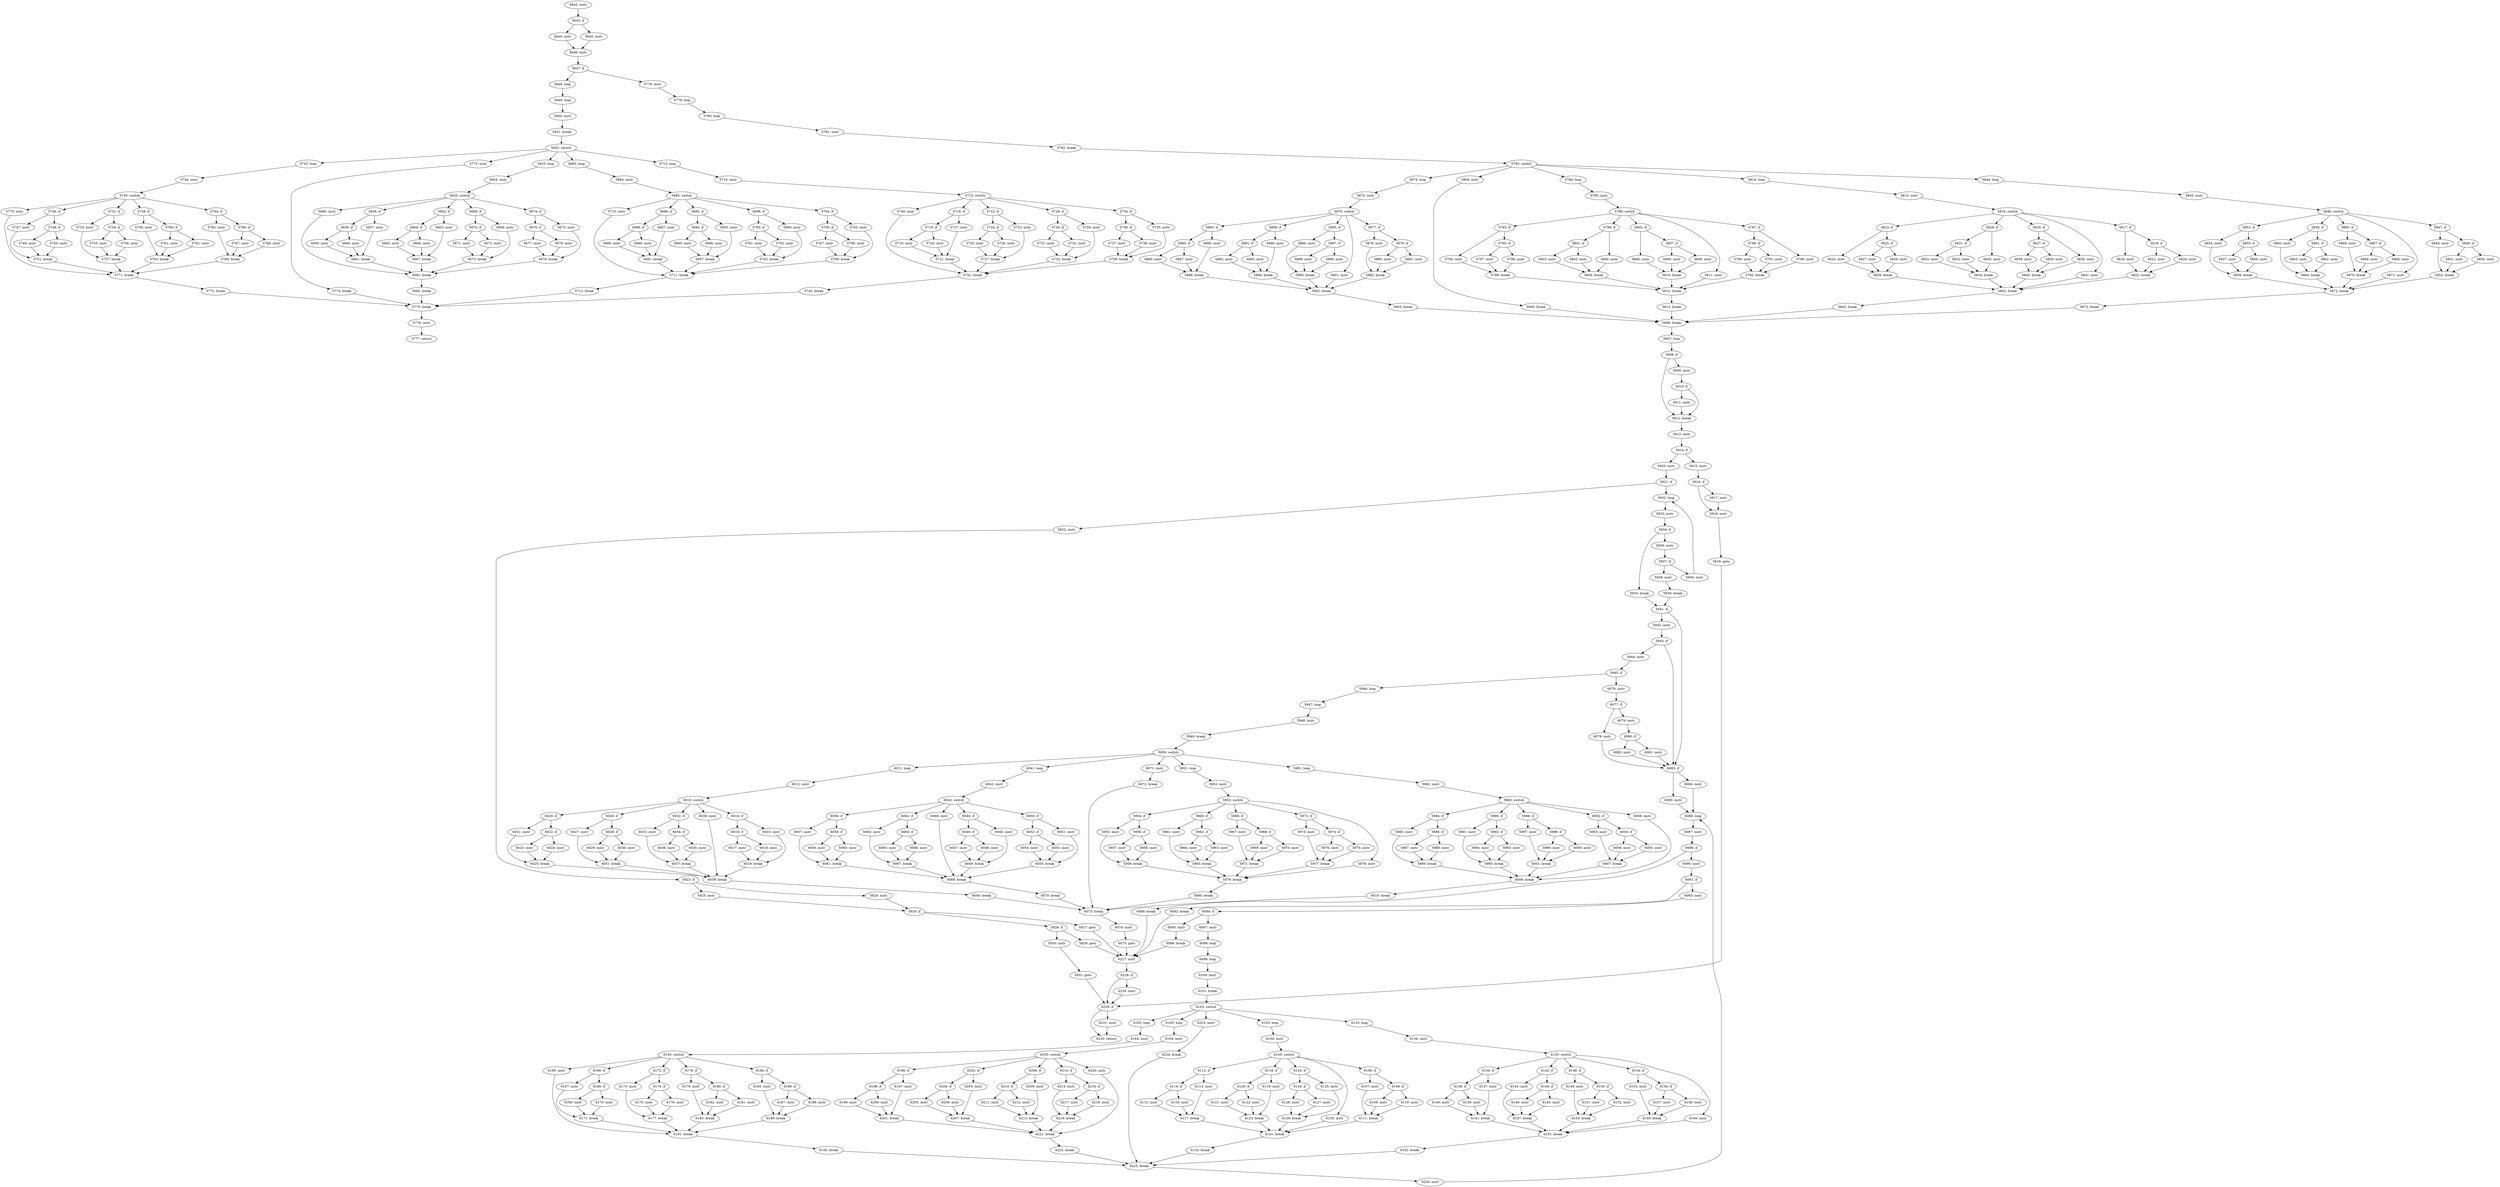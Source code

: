 digraph CFG_tcp_data_queue_ofo {
5642 [label="5642: instr"]
	5642 -> 5643
5643 [label="5643: if"]
	5643 -> 5644
	5643 -> 5645
5644 [label="5644: instr"]
	5644 -> 5646
5645 [label="5645: instr"]
	5645 -> 5646
5646 [label="5646: instr"]
	5646 -> 5647
5647 [label="5647: if"]
	5647 -> 5648
	5647 -> 5778
5648 [label="5648: loop"]
	5648 -> 5649
5649 [label="5649: loop"]
	5649 -> 5650
5650 [label="5650: instr"]
	5650 -> 5651
5651 [label="5651: break"]
	5651 -> 5652
5652 [label="5652: switch"]
	5652 -> 5773
	5652 -> 5743
	5652 -> 5713
	5652 -> 5683
	5652 -> 5653
5653 [label="5653: loop"]
	5653 -> 5654
5654 [label="5654: instr"]
	5654 -> 5655
5655 [label="5655: switch"]
	5655 -> 5680
	5655 -> 5674
	5655 -> 5668
	5655 -> 5662
	5655 -> 5656
5656 [label="5656: if"]
	5656 -> 5657
	5656 -> 5658
5657 [label="5657: instr"]
	5657 -> 5661
5658 [label="5658: if"]
	5658 -> 5659
	5658 -> 5660
5659 [label="5659: instr"]
	5659 -> 5661
5660 [label="5660: instr"]
	5660 -> 5661
5661 [label="5661: break"]
	5661 -> 5681
5662 [label="5662: if"]
	5662 -> 5663
	5662 -> 5664
5663 [label="5663: instr"]
	5663 -> 5667
5664 [label="5664: if"]
	5664 -> 5665
	5664 -> 5666
5665 [label="5665: instr"]
	5665 -> 5667
5666 [label="5666: instr"]
	5666 -> 5667
5667 [label="5667: break"]
	5667 -> 5681
5668 [label="5668: if"]
	5668 -> 5669
	5668 -> 5670
5669 [label="5669: instr"]
	5669 -> 5673
5670 [label="5670: if"]
	5670 -> 5671
	5670 -> 5672
5671 [label="5671: instr"]
	5671 -> 5673
5672 [label="5672: instr"]
	5672 -> 5673
5673 [label="5673: break"]
	5673 -> 5681
5674 [label="5674: if"]
	5674 -> 5675
	5674 -> 5676
5675 [label="5675: instr"]
	5675 -> 5679
5676 [label="5676: if"]
	5676 -> 5677
	5676 -> 5678
5677 [label="5677: instr"]
	5677 -> 5679
5678 [label="5678: instr"]
	5678 -> 5679
5679 [label="5679: break"]
	5679 -> 5681
5680 [label="5680: instr"]
	5680 -> 5681
5681 [label="5681: break"]
	5681 -> 5682
5682 [label="5682: break"]
	5682 -> 5775
5683 [label="5683: loop"]
	5683 -> 5684
5684 [label="5684: instr"]
	5684 -> 5685
5685 [label="5685: switch"]
	5685 -> 5710
	5685 -> 5704
	5685 -> 5698
	5685 -> 5692
	5685 -> 5686
5686 [label="5686: if"]
	5686 -> 5687
	5686 -> 5688
5687 [label="5687: instr"]
	5687 -> 5691
5688 [label="5688: if"]
	5688 -> 5689
	5688 -> 5690
5689 [label="5689: instr"]
	5689 -> 5691
5690 [label="5690: instr"]
	5690 -> 5691
5691 [label="5691: break"]
	5691 -> 5711
5692 [label="5692: if"]
	5692 -> 5693
	5692 -> 5694
5693 [label="5693: instr"]
	5693 -> 5697
5694 [label="5694: if"]
	5694 -> 5695
	5694 -> 5696
5695 [label="5695: instr"]
	5695 -> 5697
5696 [label="5696: instr"]
	5696 -> 5697
5697 [label="5697: break"]
	5697 -> 5711
5698 [label="5698: if"]
	5698 -> 5699
	5698 -> 5700
5699 [label="5699: instr"]
	5699 -> 5703
5700 [label="5700: if"]
	5700 -> 5701
	5700 -> 5702
5701 [label="5701: instr"]
	5701 -> 5703
5702 [label="5702: instr"]
	5702 -> 5703
5703 [label="5703: break"]
	5703 -> 5711
5704 [label="5704: if"]
	5704 -> 5705
	5704 -> 5706
5705 [label="5705: instr"]
	5705 -> 5709
5706 [label="5706: if"]
	5706 -> 5707
	5706 -> 5708
5707 [label="5707: instr"]
	5707 -> 5709
5708 [label="5708: instr"]
	5708 -> 5709
5709 [label="5709: break"]
	5709 -> 5711
5710 [label="5710: instr"]
	5710 -> 5711
5711 [label="5711: break"]
	5711 -> 5712
5712 [label="5712: break"]
	5712 -> 5775
5713 [label="5713: loop"]
	5713 -> 5714
5714 [label="5714: instr"]
	5714 -> 5715
5715 [label="5715: switch"]
	5715 -> 5740
	5715 -> 5734
	5715 -> 5728
	5715 -> 5722
	5715 -> 5716
5716 [label="5716: if"]
	5716 -> 5717
	5716 -> 5718
5717 [label="5717: instr"]
	5717 -> 5721
5718 [label="5718: if"]
	5718 -> 5719
	5718 -> 5720
5719 [label="5719: instr"]
	5719 -> 5721
5720 [label="5720: instr"]
	5720 -> 5721
5721 [label="5721: break"]
	5721 -> 5741
5722 [label="5722: if"]
	5722 -> 5723
	5722 -> 5724
5723 [label="5723: instr"]
	5723 -> 5727
5724 [label="5724: if"]
	5724 -> 5725
	5724 -> 5726
5725 [label="5725: instr"]
	5725 -> 5727
5726 [label="5726: instr"]
	5726 -> 5727
5727 [label="5727: break"]
	5727 -> 5741
5728 [label="5728: if"]
	5728 -> 5729
	5728 -> 5730
5729 [label="5729: instr"]
	5729 -> 5733
5730 [label="5730: if"]
	5730 -> 5731
	5730 -> 5732
5731 [label="5731: instr"]
	5731 -> 5733
5732 [label="5732: instr"]
	5732 -> 5733
5733 [label="5733: break"]
	5733 -> 5741
5734 [label="5734: if"]
	5734 -> 5735
	5734 -> 5736
5735 [label="5735: instr"]
	5735 -> 5739
5736 [label="5736: if"]
	5736 -> 5737
	5736 -> 5738
5737 [label="5737: instr"]
	5737 -> 5739
5738 [label="5738: instr"]
	5738 -> 5739
5739 [label="5739: break"]
	5739 -> 5741
5740 [label="5740: instr"]
	5740 -> 5741
5741 [label="5741: break"]
	5741 -> 5742
5742 [label="5742: break"]
	5742 -> 5775
5743 [label="5743: loop"]
	5743 -> 5744
5744 [label="5744: instr"]
	5744 -> 5745
5745 [label="5745: switch"]
	5745 -> 5770
	5745 -> 5764
	5745 -> 5758
	5745 -> 5752
	5745 -> 5746
5746 [label="5746: if"]
	5746 -> 5747
	5746 -> 5748
5747 [label="5747: instr"]
	5747 -> 5751
5748 [label="5748: if"]
	5748 -> 5749
	5748 -> 5750
5749 [label="5749: instr"]
	5749 -> 5751
5750 [label="5750: instr"]
	5750 -> 5751
5751 [label="5751: break"]
	5751 -> 5771
5752 [label="5752: if"]
	5752 -> 5753
	5752 -> 5754
5753 [label="5753: instr"]
	5753 -> 5757
5754 [label="5754: if"]
	5754 -> 5755
	5754 -> 5756
5755 [label="5755: instr"]
	5755 -> 5757
5756 [label="5756: instr"]
	5756 -> 5757
5757 [label="5757: break"]
	5757 -> 5771
5758 [label="5758: if"]
	5758 -> 5759
	5758 -> 5760
5759 [label="5759: instr"]
	5759 -> 5763
5760 [label="5760: if"]
	5760 -> 5761
	5760 -> 5762
5761 [label="5761: instr"]
	5761 -> 5763
5762 [label="5762: instr"]
	5762 -> 5763
5763 [label="5763: break"]
	5763 -> 5771
5764 [label="5764: if"]
	5764 -> 5765
	5764 -> 5766
5765 [label="5765: instr"]
	5765 -> 5769
5766 [label="5766: if"]
	5766 -> 5767
	5766 -> 5768
5767 [label="5767: instr"]
	5767 -> 5769
5768 [label="5768: instr"]
	5768 -> 5769
5769 [label="5769: break"]
	5769 -> 5771
5770 [label="5770: instr"]
	5770 -> 5771
5771 [label="5771: break"]
	5771 -> 5772
5772 [label="5772: break"]
	5772 -> 5775
5773 [label="5773: instr"]
	5773 -> 5774
5774 [label="5774: break"]
	5774 -> 5775
5775 [label="5775: break"]
	5775 -> 5776
5776 [label="5776: instr"]
	5776 -> 5777
5777 [label="5777: return"]
	
5778 [label="5778: instr"]
	5778 -> 5779
5779 [label="5779: loop"]
	5779 -> 5780
5780 [label="5780: loop"]
	5780 -> 5781
5781 [label="5781: instr"]
	5781 -> 5782
5782 [label="5782: break"]
	5782 -> 5783
5783 [label="5783: switch"]
	5783 -> 5904
	5783 -> 5874
	5783 -> 5844
	5783 -> 5814
	5783 -> 5784
5784 [label="5784: loop"]
	5784 -> 5785
5785 [label="5785: instr"]
	5785 -> 5786
5786 [label="5786: switch"]
	5786 -> 5811
	5786 -> 5805
	5786 -> 5799
	5786 -> 5793
	5786 -> 5787
5787 [label="5787: if"]
	5787 -> 5788
	5787 -> 5789
5788 [label="5788: instr"]
	5788 -> 5792
5789 [label="5789: if"]
	5789 -> 5790
	5789 -> 5791
5790 [label="5790: instr"]
	5790 -> 5792
5791 [label="5791: instr"]
	5791 -> 5792
5792 [label="5792: break"]
	5792 -> 5812
5793 [label="5793: if"]
	5793 -> 5794
	5793 -> 5795
5794 [label="5794: instr"]
	5794 -> 5798
5795 [label="5795: if"]
	5795 -> 5796
	5795 -> 5797
5796 [label="5796: instr"]
	5796 -> 5798
5797 [label="5797: instr"]
	5797 -> 5798
5798 [label="5798: break"]
	5798 -> 5812
5799 [label="5799: if"]
	5799 -> 5800
	5799 -> 5801
5800 [label="5800: instr"]
	5800 -> 5804
5801 [label="5801: if"]
	5801 -> 5802
	5801 -> 5803
5802 [label="5802: instr"]
	5802 -> 5804
5803 [label="5803: instr"]
	5803 -> 5804
5804 [label="5804: break"]
	5804 -> 5812
5805 [label="5805: if"]
	5805 -> 5806
	5805 -> 5807
5806 [label="5806: instr"]
	5806 -> 5810
5807 [label="5807: if"]
	5807 -> 5808
	5807 -> 5809
5808 [label="5808: instr"]
	5808 -> 5810
5809 [label="5809: instr"]
	5809 -> 5810
5810 [label="5810: break"]
	5810 -> 5812
5811 [label="5811: instr"]
	5811 -> 5812
5812 [label="5812: break"]
	5812 -> 5813
5813 [label="5813: break"]
	5813 -> 5906
5814 [label="5814: loop"]
	5814 -> 5815
5815 [label="5815: instr"]
	5815 -> 5816
5816 [label="5816: switch"]
	5816 -> 5841
	5816 -> 5835
	5816 -> 5829
	5816 -> 5823
	5816 -> 5817
5817 [label="5817: if"]
	5817 -> 5818
	5817 -> 5819
5818 [label="5818: instr"]
	5818 -> 5822
5819 [label="5819: if"]
	5819 -> 5820
	5819 -> 5821
5820 [label="5820: instr"]
	5820 -> 5822
5821 [label="5821: instr"]
	5821 -> 5822
5822 [label="5822: break"]
	5822 -> 5842
5823 [label="5823: if"]
	5823 -> 5824
	5823 -> 5825
5824 [label="5824: instr"]
	5824 -> 5828
5825 [label="5825: if"]
	5825 -> 5826
	5825 -> 5827
5826 [label="5826: instr"]
	5826 -> 5828
5827 [label="5827: instr"]
	5827 -> 5828
5828 [label="5828: break"]
	5828 -> 5842
5829 [label="5829: if"]
	5829 -> 5830
	5829 -> 5831
5830 [label="5830: instr"]
	5830 -> 5834
5831 [label="5831: if"]
	5831 -> 5832
	5831 -> 5833
5832 [label="5832: instr"]
	5832 -> 5834
5833 [label="5833: instr"]
	5833 -> 5834
5834 [label="5834: break"]
	5834 -> 5842
5835 [label="5835: if"]
	5835 -> 5836
	5835 -> 5837
5836 [label="5836: instr"]
	5836 -> 5840
5837 [label="5837: if"]
	5837 -> 5838
	5837 -> 5839
5838 [label="5838: instr"]
	5838 -> 5840
5839 [label="5839: instr"]
	5839 -> 5840
5840 [label="5840: break"]
	5840 -> 5842
5841 [label="5841: instr"]
	5841 -> 5842
5842 [label="5842: break"]
	5842 -> 5843
5843 [label="5843: break"]
	5843 -> 5906
5844 [label="5844: loop"]
	5844 -> 5845
5845 [label="5845: instr"]
	5845 -> 5846
5846 [label="5846: switch"]
	5846 -> 5871
	5846 -> 5865
	5846 -> 5859
	5846 -> 5853
	5846 -> 5847
5847 [label="5847: if"]
	5847 -> 5848
	5847 -> 5849
5848 [label="5848: instr"]
	5848 -> 5852
5849 [label="5849: if"]
	5849 -> 5850
	5849 -> 5851
5850 [label="5850: instr"]
	5850 -> 5852
5851 [label="5851: instr"]
	5851 -> 5852
5852 [label="5852: break"]
	5852 -> 5872
5853 [label="5853: if"]
	5853 -> 5854
	5853 -> 5855
5854 [label="5854: instr"]
	5854 -> 5858
5855 [label="5855: if"]
	5855 -> 5856
	5855 -> 5857
5856 [label="5856: instr"]
	5856 -> 5858
5857 [label="5857: instr"]
	5857 -> 5858
5858 [label="5858: break"]
	5858 -> 5872
5859 [label="5859: if"]
	5859 -> 5860
	5859 -> 5861
5860 [label="5860: instr"]
	5860 -> 5864
5861 [label="5861: if"]
	5861 -> 5862
	5861 -> 5863
5862 [label="5862: instr"]
	5862 -> 5864
5863 [label="5863: instr"]
	5863 -> 5864
5864 [label="5864: break"]
	5864 -> 5872
5865 [label="5865: if"]
	5865 -> 5866
	5865 -> 5867
5866 [label="5866: instr"]
	5866 -> 5870
5867 [label="5867: if"]
	5867 -> 5868
	5867 -> 5869
5868 [label="5868: instr"]
	5868 -> 5870
5869 [label="5869: instr"]
	5869 -> 5870
5870 [label="5870: break"]
	5870 -> 5872
5871 [label="5871: instr"]
	5871 -> 5872
5872 [label="5872: break"]
	5872 -> 5873
5873 [label="5873: break"]
	5873 -> 5906
5874 [label="5874: loop"]
	5874 -> 5875
5875 [label="5875: instr"]
	5875 -> 5876
5876 [label="5876: switch"]
	5876 -> 5901
	5876 -> 5895
	5876 -> 5889
	5876 -> 5883
	5876 -> 5877
5877 [label="5877: if"]
	5877 -> 5878
	5877 -> 5879
5878 [label="5878: instr"]
	5878 -> 5882
5879 [label="5879: if"]
	5879 -> 5880
	5879 -> 5881
5880 [label="5880: instr"]
	5880 -> 5882
5881 [label="5881: instr"]
	5881 -> 5882
5882 [label="5882: break"]
	5882 -> 5902
5883 [label="5883: if"]
	5883 -> 5884
	5883 -> 5885
5884 [label="5884: instr"]
	5884 -> 5888
5885 [label="5885: if"]
	5885 -> 5886
	5885 -> 5887
5886 [label="5886: instr"]
	5886 -> 5888
5887 [label="5887: instr"]
	5887 -> 5888
5888 [label="5888: break"]
	5888 -> 5902
5889 [label="5889: if"]
	5889 -> 5890
	5889 -> 5891
5890 [label="5890: instr"]
	5890 -> 5894
5891 [label="5891: if"]
	5891 -> 5892
	5891 -> 5893
5892 [label="5892: instr"]
	5892 -> 5894
5893 [label="5893: instr"]
	5893 -> 5894
5894 [label="5894: break"]
	5894 -> 5902
5895 [label="5895: if"]
	5895 -> 5896
	5895 -> 5897
5896 [label="5896: instr"]
	5896 -> 5900
5897 [label="5897: if"]
	5897 -> 5898
	5897 -> 5899
5898 [label="5898: instr"]
	5898 -> 5900
5899 [label="5899: instr"]
	5899 -> 5900
5900 [label="5900: break"]
	5900 -> 5902
5901 [label="5901: instr"]
	5901 -> 5902
5902 [label="5902: break"]
	5902 -> 5903
5903 [label="5903: break"]
	5903 -> 5906
5904 [label="5904: instr"]
	5904 -> 5905
5905 [label="5905: break"]
	5905 -> 5906
5906 [label="5906: break"]
	5906 -> 5907
5907 [label="5907: loop"]
	5907 -> 5908
5908 [label="5908: if"]
	5908 -> 5909
	5908 -> 5912
5909 [label="5909: instr"]
	5909 -> 5910
5910 [label="5910: if"]
	5910 -> 5911
	5910 -> 5912
5911 [label="5911: instr"]
	5911 -> 5912
5912 [label="5912: break"]
	5912 -> 5913
5913 [label="5913: instr"]
	5913 -> 5914
5914 [label="5914: if"]
	5914 -> 5915
	5914 -> 5920
5915 [label="5915: instr"]
	5915 -> 5916
5916 [label="5916: if"]
	5916 -> 5917
	5916 -> 5918
5917 [label="5917: instr"]
	5917 -> 5918
5918 [label="5918: instr"]
	5918 -> 5919
5919 [label="5919: goto"]
	5919 -> 6230
5920 [label="5920: instr"]
	5920 -> 5921
5921 [label="5921: if"]
	5921 -> 5922
	5921 -> 5932
5922 [label="5922: instr"]
	5922 -> 5923
5923 [label="5923: if"]
	5923 -> 5924
	5923 -> 5925
5924 [label="5924: instr"]
	5924 -> 5926
5925 [label="5925: instr"]
	5925 -> 5926
5926 [label="5926: if"]
	5926 -> 5927
	5926 -> 5928
5927 [label="5927: goto"]
	5927 -> 6227
5928 [label="5928: if"]
	5928 -> 5929
	5928 -> 5930
5929 [label="5929: goto"]
	5929 -> 6227
5930 [label="5930: instr"]
	5930 -> 5931
5931 [label="5931: goto"]
	5931 -> 6230
5932 [label="5932: loop"]
	5932 -> 5933
5933 [label="5933: instr"]
	5933 -> 5934
5934 [label="5934: if"]
	5934 -> 5936
	5934 -> 5935
5935 [label="5935: break"]
	5935 -> 5941
5936 [label="5936: instr"]
	5936 -> 5937
5937 [label="5937: if"]
	5937 -> 5938
	5937 -> 5940
5938 [label="5938: instr"]
	5938 -> 5939
5939 [label="5939: break"]
	5939 -> 5941
5940 [label="5940: instr"]
	5940 -> 5932
5941 [label="5941: if"]
	5941 -> 5942
	5941 -> 6083
5942 [label="5942: instr"]
	5942 -> 5943
5943 [label="5943: if"]
	5943 -> 5944
	5943 -> 6083
5944 [label="5944: instr"]
	5944 -> 5945
5945 [label="5945: if"]
	5945 -> 6076
	5945 -> 5946
5946 [label="5946: loop"]
	5946 -> 5947
5947 [label="5947: loop"]
	5947 -> 5948
5948 [label="5948: instr"]
	5948 -> 5949
5949 [label="5949: break"]
	5949 -> 5950
5950 [label="5950: switch"]
	5950 -> 6071
	5950 -> 6041
	5950 -> 6011
	5950 -> 5981
	5950 -> 5951
5951 [label="5951: loop"]
	5951 -> 5952
5952 [label="5952: instr"]
	5952 -> 5953
5953 [label="5953: switch"]
	5953 -> 5978
	5953 -> 5972
	5953 -> 5966
	5953 -> 5960
	5953 -> 5954
5954 [label="5954: if"]
	5954 -> 5955
	5954 -> 5956
5955 [label="5955: instr"]
	5955 -> 5959
5956 [label="5956: if"]
	5956 -> 5957
	5956 -> 5958
5957 [label="5957: instr"]
	5957 -> 5959
5958 [label="5958: instr"]
	5958 -> 5959
5959 [label="5959: break"]
	5959 -> 5979
5960 [label="5960: if"]
	5960 -> 5961
	5960 -> 5962
5961 [label="5961: instr"]
	5961 -> 5965
5962 [label="5962: if"]
	5962 -> 5963
	5962 -> 5964
5963 [label="5963: instr"]
	5963 -> 5965
5964 [label="5964: instr"]
	5964 -> 5965
5965 [label="5965: break"]
	5965 -> 5979
5966 [label="5966: if"]
	5966 -> 5967
	5966 -> 5968
5967 [label="5967: instr"]
	5967 -> 5971
5968 [label="5968: if"]
	5968 -> 5969
	5968 -> 5970
5969 [label="5969: instr"]
	5969 -> 5971
5970 [label="5970: instr"]
	5970 -> 5971
5971 [label="5971: break"]
	5971 -> 5979
5972 [label="5972: if"]
	5972 -> 5973
	5972 -> 5974
5973 [label="5973: instr"]
	5973 -> 5977
5974 [label="5974: if"]
	5974 -> 5975
	5974 -> 5976
5975 [label="5975: instr"]
	5975 -> 5977
5976 [label="5976: instr"]
	5976 -> 5977
5977 [label="5977: break"]
	5977 -> 5979
5978 [label="5978: instr"]
	5978 -> 5979
5979 [label="5979: break"]
	5979 -> 5980
5980 [label="5980: break"]
	5980 -> 6073
5981 [label="5981: loop"]
	5981 -> 5982
5982 [label="5982: instr"]
	5982 -> 5983
5983 [label="5983: switch"]
	5983 -> 6008
	5983 -> 6002
	5983 -> 5996
	5983 -> 5990
	5983 -> 5984
5984 [label="5984: if"]
	5984 -> 5985
	5984 -> 5986
5985 [label="5985: instr"]
	5985 -> 5989
5986 [label="5986: if"]
	5986 -> 5987
	5986 -> 5988
5987 [label="5987: instr"]
	5987 -> 5989
5988 [label="5988: instr"]
	5988 -> 5989
5989 [label="5989: break"]
	5989 -> 6009
5990 [label="5990: if"]
	5990 -> 5991
	5990 -> 5992
5991 [label="5991: instr"]
	5991 -> 5995
5992 [label="5992: if"]
	5992 -> 5993
	5992 -> 5994
5993 [label="5993: instr"]
	5993 -> 5995
5994 [label="5994: instr"]
	5994 -> 5995
5995 [label="5995: break"]
	5995 -> 6009
5996 [label="5996: if"]
	5996 -> 5997
	5996 -> 5998
5997 [label="5997: instr"]
	5997 -> 6001
5998 [label="5998: if"]
	5998 -> 5999
	5998 -> 6000
5999 [label="5999: instr"]
	5999 -> 6001
6000 [label="6000: instr"]
	6000 -> 6001
6001 [label="6001: break"]
	6001 -> 6009
6002 [label="6002: if"]
	6002 -> 6003
	6002 -> 6004
6003 [label="6003: instr"]
	6003 -> 6007
6004 [label="6004: if"]
	6004 -> 6005
	6004 -> 6006
6005 [label="6005: instr"]
	6005 -> 6007
6006 [label="6006: instr"]
	6006 -> 6007
6007 [label="6007: break"]
	6007 -> 6009
6008 [label="6008: instr"]
	6008 -> 6009
6009 [label="6009: break"]
	6009 -> 6010
6010 [label="6010: break"]
	6010 -> 6073
6011 [label="6011: loop"]
	6011 -> 6012
6012 [label="6012: instr"]
	6012 -> 6013
6013 [label="6013: switch"]
	6013 -> 6038
	6013 -> 6032
	6013 -> 6026
	6013 -> 6020
	6013 -> 6014
6014 [label="6014: if"]
	6014 -> 6015
	6014 -> 6016
6015 [label="6015: instr"]
	6015 -> 6019
6016 [label="6016: if"]
	6016 -> 6017
	6016 -> 6018
6017 [label="6017: instr"]
	6017 -> 6019
6018 [label="6018: instr"]
	6018 -> 6019
6019 [label="6019: break"]
	6019 -> 6039
6020 [label="6020: if"]
	6020 -> 6021
	6020 -> 6022
6021 [label="6021: instr"]
	6021 -> 6025
6022 [label="6022: if"]
	6022 -> 6023
	6022 -> 6024
6023 [label="6023: instr"]
	6023 -> 6025
6024 [label="6024: instr"]
	6024 -> 6025
6025 [label="6025: break"]
	6025 -> 6039
6026 [label="6026: if"]
	6026 -> 6027
	6026 -> 6028
6027 [label="6027: instr"]
	6027 -> 6031
6028 [label="6028: if"]
	6028 -> 6029
	6028 -> 6030
6029 [label="6029: instr"]
	6029 -> 6031
6030 [label="6030: instr"]
	6030 -> 6031
6031 [label="6031: break"]
	6031 -> 6039
6032 [label="6032: if"]
	6032 -> 6033
	6032 -> 6034
6033 [label="6033: instr"]
	6033 -> 6037
6034 [label="6034: if"]
	6034 -> 6035
	6034 -> 6036
6035 [label="6035: instr"]
	6035 -> 6037
6036 [label="6036: instr"]
	6036 -> 6037
6037 [label="6037: break"]
	6037 -> 6039
6038 [label="6038: instr"]
	6038 -> 6039
6039 [label="6039: break"]
	6039 -> 6040
6040 [label="6040: break"]
	6040 -> 6073
6041 [label="6041: loop"]
	6041 -> 6042
6042 [label="6042: instr"]
	6042 -> 6043
6043 [label="6043: switch"]
	6043 -> 6068
	6043 -> 6062
	6043 -> 6056
	6043 -> 6050
	6043 -> 6044
6044 [label="6044: if"]
	6044 -> 6045
	6044 -> 6046
6045 [label="6045: instr"]
	6045 -> 6049
6046 [label="6046: if"]
	6046 -> 6047
	6046 -> 6048
6047 [label="6047: instr"]
	6047 -> 6049
6048 [label="6048: instr"]
	6048 -> 6049
6049 [label="6049: break"]
	6049 -> 6069
6050 [label="6050: if"]
	6050 -> 6051
	6050 -> 6052
6051 [label="6051: instr"]
	6051 -> 6055
6052 [label="6052: if"]
	6052 -> 6053
	6052 -> 6054
6053 [label="6053: instr"]
	6053 -> 6055
6054 [label="6054: instr"]
	6054 -> 6055
6055 [label="6055: break"]
	6055 -> 6069
6056 [label="6056: if"]
	6056 -> 6057
	6056 -> 6058
6057 [label="6057: instr"]
	6057 -> 6061
6058 [label="6058: if"]
	6058 -> 6059
	6058 -> 6060
6059 [label="6059: instr"]
	6059 -> 6061
6060 [label="6060: instr"]
	6060 -> 6061
6061 [label="6061: break"]
	6061 -> 6069
6062 [label="6062: if"]
	6062 -> 6063
	6062 -> 6064
6063 [label="6063: instr"]
	6063 -> 6067
6064 [label="6064: if"]
	6064 -> 6065
	6064 -> 6066
6065 [label="6065: instr"]
	6065 -> 6067
6066 [label="6066: instr"]
	6066 -> 6067
6067 [label="6067: break"]
	6067 -> 6069
6068 [label="6068: instr"]
	6068 -> 6069
6069 [label="6069: break"]
	6069 -> 6070
6070 [label="6070: break"]
	6070 -> 6073
6071 [label="6071: instr"]
	6071 -> 6072
6072 [label="6072: break"]
	6072 -> 6073
6073 [label="6073: break"]
	6073 -> 6074
6074 [label="6074: instr"]
	6074 -> 6075
6075 [label="6075: goto"]
	6075 -> 6227
6076 [label="6076: instr"]
	6076 -> 6077
6077 [label="6077: if"]
	6077 -> 6078
	6077 -> 6079
6078 [label="6078: instr"]
	6078 -> 6083
6079 [label="6079: instr"]
	6079 -> 6080
6080 [label="6080: if"]
	6080 -> 6081
	6080 -> 6082
6081 [label="6081: instr"]
	6081 -> 6083
6082 [label="6082: instr"]
	6082 -> 6083
6083 [label="6083: if"]
	6083 -> 6084
	6083 -> 6085
6084 [label="6084: instr"]
	6084 -> 6086
6085 [label="6085: instr"]
	6085 -> 6086
6086 [label="6086: loop"]
	6086 -> 6087
6087 [label="6087: instr"]
	6087 -> 6088
6088 [label="6088: if"]
	6088 -> 6089
	6088 -> 6090
6089 [label="6089: break"]
	6089 -> 6227
6090 [label="6090: instr"]
	6090 -> 6091
6091 [label="6091: if"]
	6091 -> 6093
	6091 -> 6092
6092 [label="6092: break"]
	6092 -> 6227
6093 [label="6093: instr"]
	6093 -> 6094
6094 [label="6094: if"]
	6094 -> 6095
	6094 -> 6097
6095 [label="6095: instr"]
	6095 -> 6096
6096 [label="6096: break"]
	6096 -> 6227
6097 [label="6097: instr"]
	6097 -> 6098
6098 [label="6098: loop"]
	6098 -> 6099
6099 [label="6099: loop"]
	6099 -> 6100
6100 [label="6100: instr"]
	6100 -> 6101
6101 [label="6101: break"]
	6101 -> 6102
6102 [label="6102: switch"]
	6102 -> 6223
	6102 -> 6193
	6102 -> 6163
	6102 -> 6133
	6102 -> 6103
6103 [label="6103: loop"]
	6103 -> 6104
6104 [label="6104: instr"]
	6104 -> 6105
6105 [label="6105: switch"]
	6105 -> 6130
	6105 -> 6124
	6105 -> 6118
	6105 -> 6112
	6105 -> 6106
6106 [label="6106: if"]
	6106 -> 6107
	6106 -> 6108
6107 [label="6107: instr"]
	6107 -> 6111
6108 [label="6108: if"]
	6108 -> 6109
	6108 -> 6110
6109 [label="6109: instr"]
	6109 -> 6111
6110 [label="6110: instr"]
	6110 -> 6111
6111 [label="6111: break"]
	6111 -> 6131
6112 [label="6112: if"]
	6112 -> 6113
	6112 -> 6114
6113 [label="6113: instr"]
	6113 -> 6117
6114 [label="6114: if"]
	6114 -> 6115
	6114 -> 6116
6115 [label="6115: instr"]
	6115 -> 6117
6116 [label="6116: instr"]
	6116 -> 6117
6117 [label="6117: break"]
	6117 -> 6131
6118 [label="6118: if"]
	6118 -> 6119
	6118 -> 6120
6119 [label="6119: instr"]
	6119 -> 6123
6120 [label="6120: if"]
	6120 -> 6121
	6120 -> 6122
6121 [label="6121: instr"]
	6121 -> 6123
6122 [label="6122: instr"]
	6122 -> 6123
6123 [label="6123: break"]
	6123 -> 6131
6124 [label="6124: if"]
	6124 -> 6125
	6124 -> 6126
6125 [label="6125: instr"]
	6125 -> 6129
6126 [label="6126: if"]
	6126 -> 6127
	6126 -> 6128
6127 [label="6127: instr"]
	6127 -> 6129
6128 [label="6128: instr"]
	6128 -> 6129
6129 [label="6129: break"]
	6129 -> 6131
6130 [label="6130: instr"]
	6130 -> 6131
6131 [label="6131: break"]
	6131 -> 6132
6132 [label="6132: break"]
	6132 -> 6225
6133 [label="6133: loop"]
	6133 -> 6134
6134 [label="6134: instr"]
	6134 -> 6135
6135 [label="6135: switch"]
	6135 -> 6160
	6135 -> 6154
	6135 -> 6148
	6135 -> 6142
	6135 -> 6136
6136 [label="6136: if"]
	6136 -> 6137
	6136 -> 6138
6137 [label="6137: instr"]
	6137 -> 6141
6138 [label="6138: if"]
	6138 -> 6139
	6138 -> 6140
6139 [label="6139: instr"]
	6139 -> 6141
6140 [label="6140: instr"]
	6140 -> 6141
6141 [label="6141: break"]
	6141 -> 6161
6142 [label="6142: if"]
	6142 -> 6143
	6142 -> 6144
6143 [label="6143: instr"]
	6143 -> 6147
6144 [label="6144: if"]
	6144 -> 6145
	6144 -> 6146
6145 [label="6145: instr"]
	6145 -> 6147
6146 [label="6146: instr"]
	6146 -> 6147
6147 [label="6147: break"]
	6147 -> 6161
6148 [label="6148: if"]
	6148 -> 6149
	6148 -> 6150
6149 [label="6149: instr"]
	6149 -> 6153
6150 [label="6150: if"]
	6150 -> 6151
	6150 -> 6152
6151 [label="6151: instr"]
	6151 -> 6153
6152 [label="6152: instr"]
	6152 -> 6153
6153 [label="6153: break"]
	6153 -> 6161
6154 [label="6154: if"]
	6154 -> 6155
	6154 -> 6156
6155 [label="6155: instr"]
	6155 -> 6159
6156 [label="6156: if"]
	6156 -> 6157
	6156 -> 6158
6157 [label="6157: instr"]
	6157 -> 6159
6158 [label="6158: instr"]
	6158 -> 6159
6159 [label="6159: break"]
	6159 -> 6161
6160 [label="6160: instr"]
	6160 -> 6161
6161 [label="6161: break"]
	6161 -> 6162
6162 [label="6162: break"]
	6162 -> 6225
6163 [label="6163: loop"]
	6163 -> 6164
6164 [label="6164: instr"]
	6164 -> 6165
6165 [label="6165: switch"]
	6165 -> 6190
	6165 -> 6184
	6165 -> 6178
	6165 -> 6172
	6165 -> 6166
6166 [label="6166: if"]
	6166 -> 6167
	6166 -> 6168
6167 [label="6167: instr"]
	6167 -> 6171
6168 [label="6168: if"]
	6168 -> 6169
	6168 -> 6170
6169 [label="6169: instr"]
	6169 -> 6171
6170 [label="6170: instr"]
	6170 -> 6171
6171 [label="6171: break"]
	6171 -> 6191
6172 [label="6172: if"]
	6172 -> 6173
	6172 -> 6174
6173 [label="6173: instr"]
	6173 -> 6177
6174 [label="6174: if"]
	6174 -> 6175
	6174 -> 6176
6175 [label="6175: instr"]
	6175 -> 6177
6176 [label="6176: instr"]
	6176 -> 6177
6177 [label="6177: break"]
	6177 -> 6191
6178 [label="6178: if"]
	6178 -> 6179
	6178 -> 6180
6179 [label="6179: instr"]
	6179 -> 6183
6180 [label="6180: if"]
	6180 -> 6181
	6180 -> 6182
6181 [label="6181: instr"]
	6181 -> 6183
6182 [label="6182: instr"]
	6182 -> 6183
6183 [label="6183: break"]
	6183 -> 6191
6184 [label="6184: if"]
	6184 -> 6185
	6184 -> 6186
6185 [label="6185: instr"]
	6185 -> 6189
6186 [label="6186: if"]
	6186 -> 6187
	6186 -> 6188
6187 [label="6187: instr"]
	6187 -> 6189
6188 [label="6188: instr"]
	6188 -> 6189
6189 [label="6189: break"]
	6189 -> 6191
6190 [label="6190: instr"]
	6190 -> 6191
6191 [label="6191: break"]
	6191 -> 6192
6192 [label="6192: break"]
	6192 -> 6225
6193 [label="6193: loop"]
	6193 -> 6194
6194 [label="6194: instr"]
	6194 -> 6195
6195 [label="6195: switch"]
	6195 -> 6220
	6195 -> 6214
	6195 -> 6208
	6195 -> 6202
	6195 -> 6196
6196 [label="6196: if"]
	6196 -> 6197
	6196 -> 6198
6197 [label="6197: instr"]
	6197 -> 6201
6198 [label="6198: if"]
	6198 -> 6199
	6198 -> 6200
6199 [label="6199: instr"]
	6199 -> 6201
6200 [label="6200: instr"]
	6200 -> 6201
6201 [label="6201: break"]
	6201 -> 6221
6202 [label="6202: if"]
	6202 -> 6203
	6202 -> 6204
6203 [label="6203: instr"]
	6203 -> 6207
6204 [label="6204: if"]
	6204 -> 6205
	6204 -> 6206
6205 [label="6205: instr"]
	6205 -> 6207
6206 [label="6206: instr"]
	6206 -> 6207
6207 [label="6207: break"]
	6207 -> 6221
6208 [label="6208: if"]
	6208 -> 6209
	6208 -> 6210
6209 [label="6209: instr"]
	6209 -> 6213
6210 [label="6210: if"]
	6210 -> 6211
	6210 -> 6212
6211 [label="6211: instr"]
	6211 -> 6213
6212 [label="6212: instr"]
	6212 -> 6213
6213 [label="6213: break"]
	6213 -> 6221
6214 [label="6214: if"]
	6214 -> 6215
	6214 -> 6216
6215 [label="6215: instr"]
	6215 -> 6219
6216 [label="6216: if"]
	6216 -> 6217
	6216 -> 6218
6217 [label="6217: instr"]
	6217 -> 6219
6218 [label="6218: instr"]
	6218 -> 6219
6219 [label="6219: break"]
	6219 -> 6221
6220 [label="6220: instr"]
	6220 -> 6221
6221 [label="6221: break"]
	6221 -> 6222
6222 [label="6222: break"]
	6222 -> 6225
6223 [label="6223: instr"]
	6223 -> 6224
6224 [label="6224: break"]
	6224 -> 6225
6225 [label="6225: break"]
	6225 -> 6226
6226 [label="6226: instr"]
	6226 -> 6086
6227 [label="6227: instr"]
	6227 -> 6228
6228 [label="6228: if"]
	6228 -> 6229
	6228 -> 6230
6229 [label="6229: instr"]
	6229 -> 6230
6230 [label="6230: if"]
	6230 -> 6231
	6230 -> 6232
6231 [label="6231: instr"]
	6231 -> 6232
6232 [label="6232: return"]
	
}
